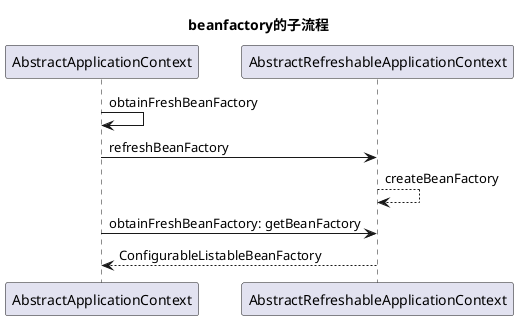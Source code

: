 @startuml

title beanfactory的子流程
AbstractApplicationContext -> AbstractApplicationContext:obtainFreshBeanFactory
AbstractApplicationContext-> AbstractRefreshableApplicationContext: refreshBeanFactory
 AbstractRefreshableApplicationContext-->AbstractRefreshableApplicationContext :createBeanFactory
 AbstractApplicationContext -> AbstractRefreshableApplicationContext:obtainFreshBeanFactory: getBeanFactory
AbstractRefreshableApplicationContext-->AbstractApplicationContext: ConfigurableListableBeanFactory
@enduml
